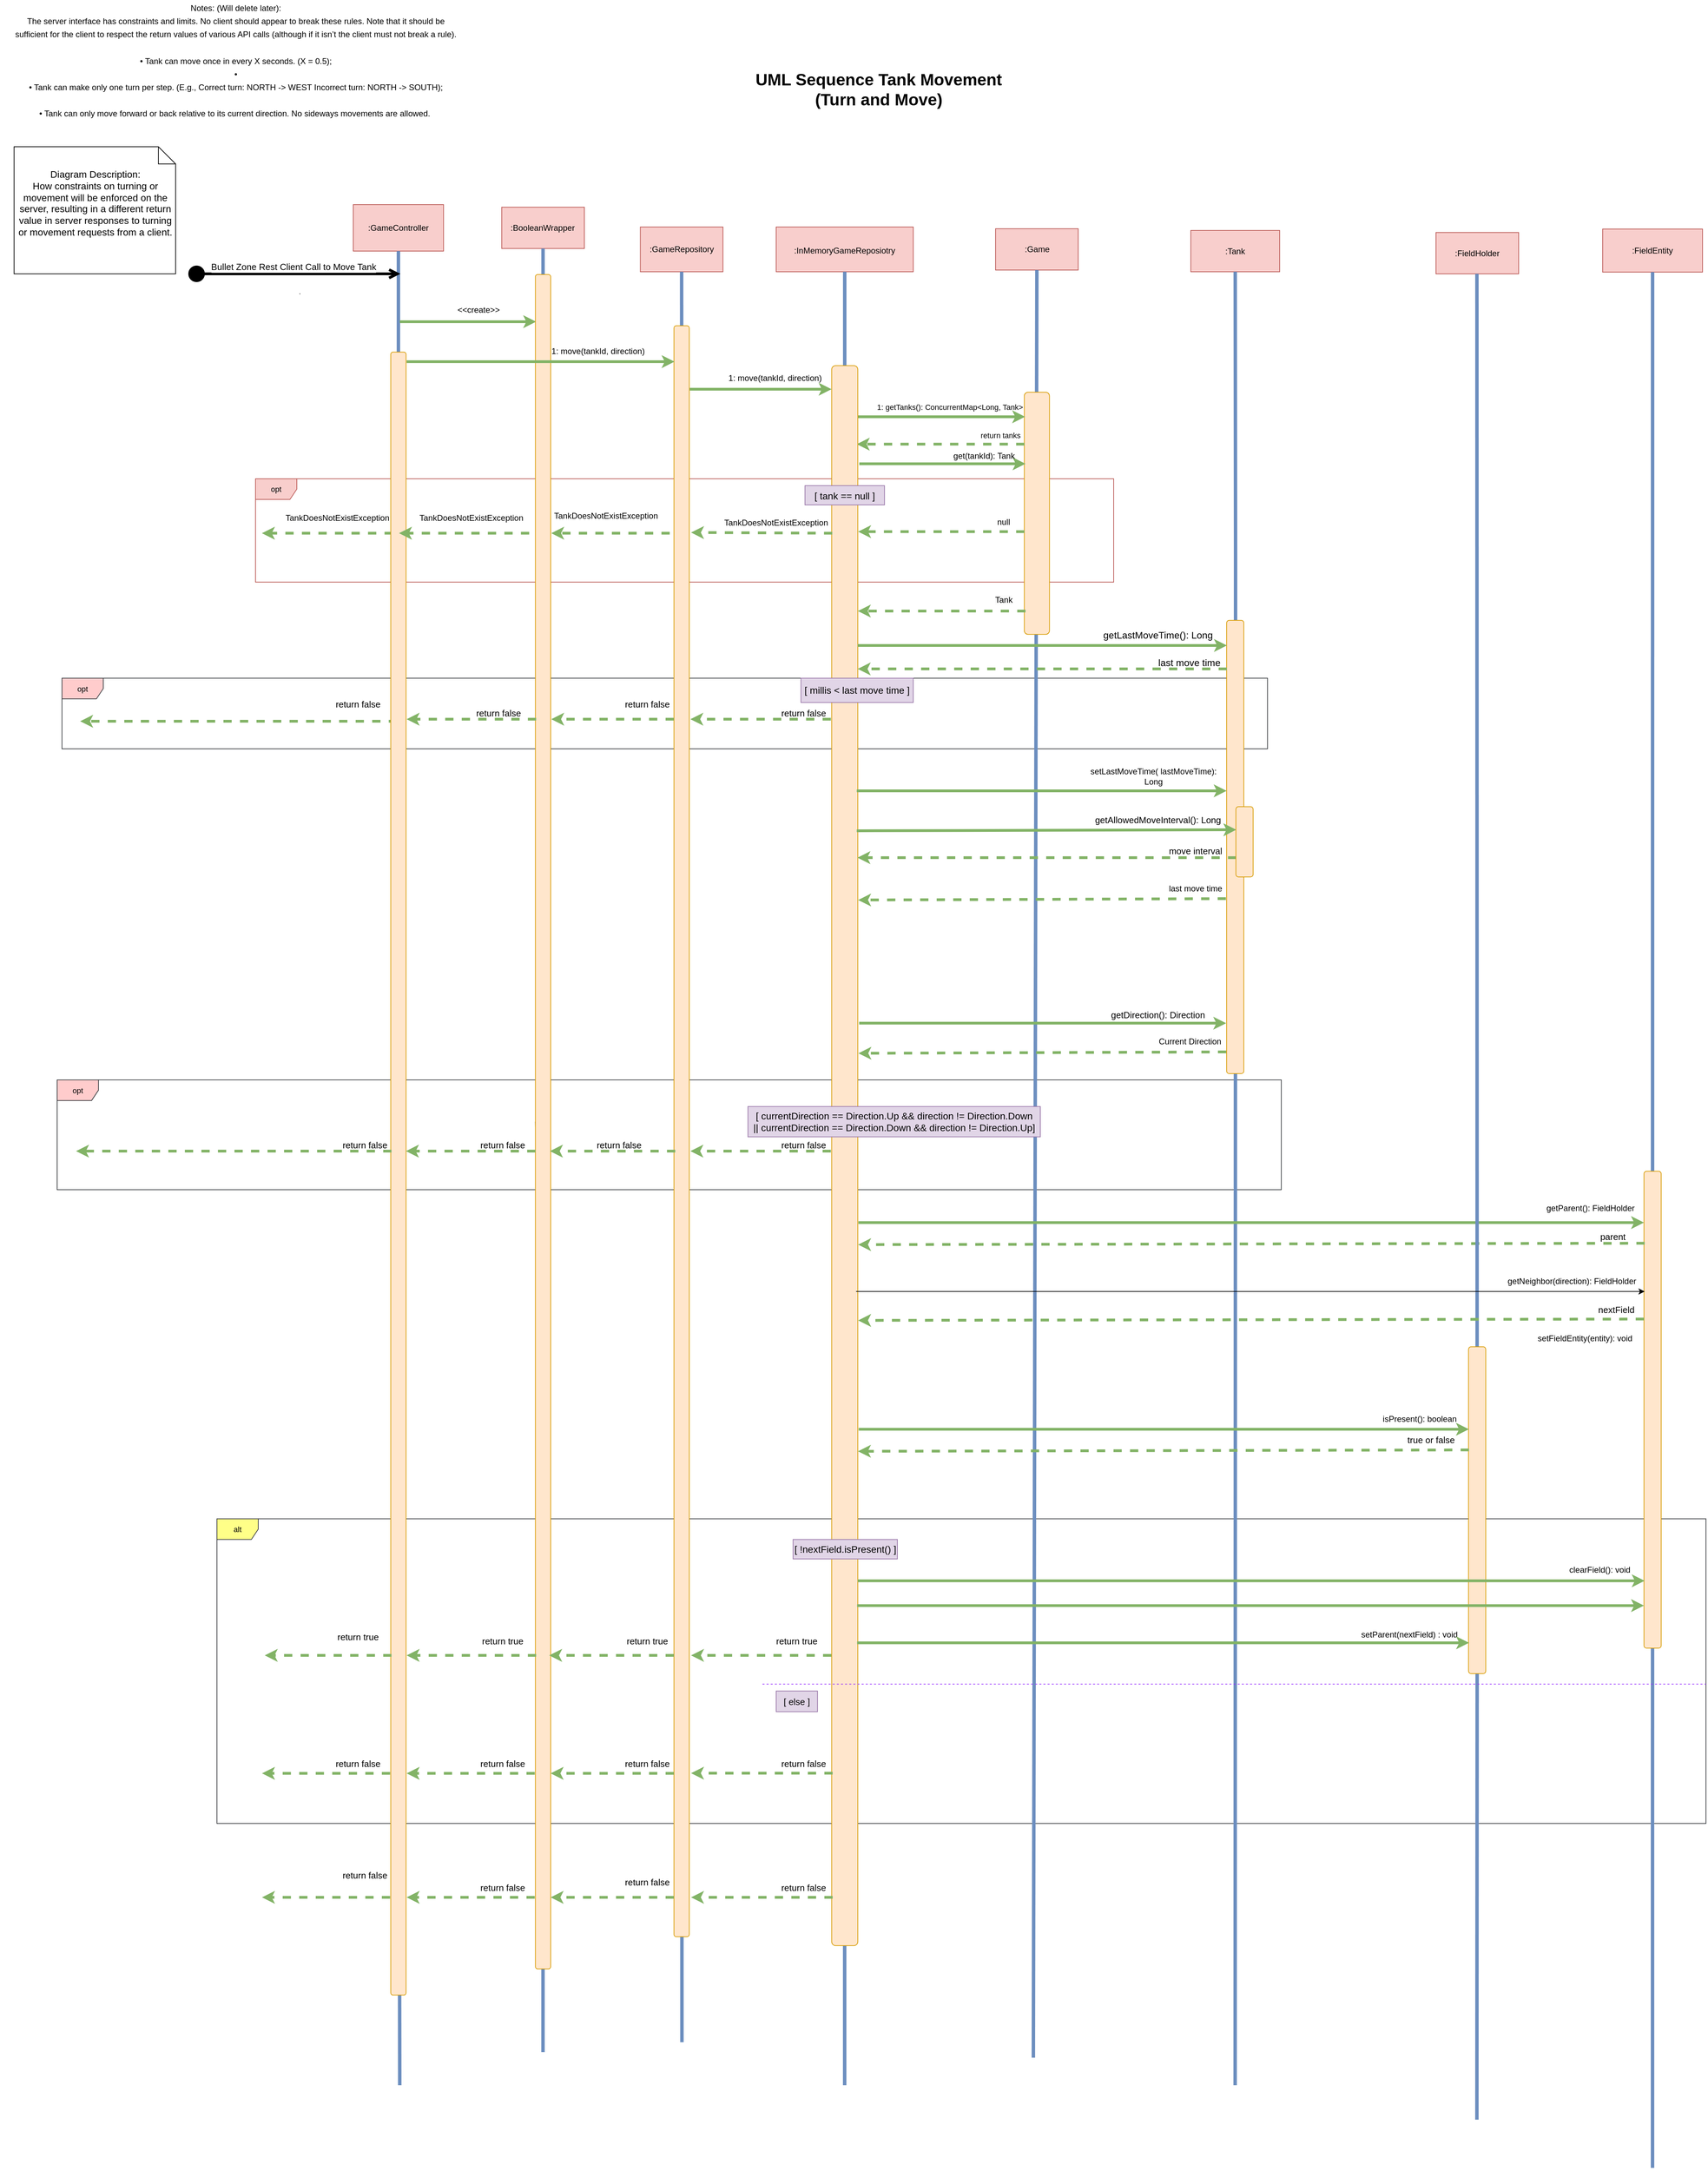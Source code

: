 <mxfile><diagram name="Page-1" id="1Usiaf7zGHjCZnDUcOyG"><mxGraphModel dx="4494" dy="2340" grid="0" gridSize="10" guides="1" tooltips="1" connect="1" arrows="1" fold="1" page="1" pageScale="1" pageWidth="850" pageHeight="1100" background="#ffffff" math="0" shadow="0"><root><mxCell id="0"/><mxCell id="1" parent="0"/><mxCell id="79" value="opt" style="shape=umlFrame;whiteSpace=wrap;html=1;fontSize=11;fillColor=#ffcccc;strokeColor=#36393d;" parent="1" vertex="1"><mxGeometry x="-1595" y="-112.5" width="1750.43" height="102.5" as="geometry"/></mxCell><mxCell id="171" value="opt" style="shape=umlFrame;whiteSpace=wrap;html=1;fontSize=11;fillColor=#ffcccc;strokeColor=#36393d;" parent="1" vertex="1"><mxGeometry x="-1602" y="470.58" width="1777.43" height="159.42" as="geometry"/></mxCell><mxCell id="105" value="alt" style="shape=umlFrame;whiteSpace=wrap;html=1;fontSize=11;fillColor=#ffff88;strokeColor=#36393d;" parent="1" vertex="1"><mxGeometry x="-1370" y="1107.75" width="2162.04" height="442.25" as="geometry"/></mxCell><mxCell id="49" value="opt" style="shape=umlFrame;whiteSpace=wrap;html=1;fontSize=11;fillColor=#f8cecc;strokeColor=#b85450;" parent="1" vertex="1"><mxGeometry x="-1314" y="-402" width="1246.04" height="150" as="geometry"/></mxCell><mxCell id="sNeLnAX5NPceHbYuXLr0-2" value="&lt;font style=&quot;font-size: 12px;&quot;&gt;:InMemoryGameReposiotry&lt;/font&gt;" style="rounded=0;whiteSpace=wrap;html=1;fontSize=16;fillColor=#f8cecc;strokeColor=#b85450;" parent="1" vertex="1"><mxGeometry x="-557.96" y="-767.5" width="199" height="65" as="geometry"/></mxCell><mxCell id="sNeLnAX5NPceHbYuXLr0-7" value="&lt;font style=&quot;font-size: 12px;&quot;&gt;Notes: (Will delete later):&lt;br&gt;The server interface has constraints and limits. No client should appear to break these rules. Note that it should be&lt;br&gt;sufficient for the client to respect the return values of various API calls (although if it isn’t the client must not break a rule).&lt;br&gt;&lt;br&gt;• Tank can move once in every X seconds. (X = 0.5);&lt;br&gt;•&lt;br&gt;• Tank can make only one turn per step. (E.g., Correct turn: NORTH -&amp;gt; WEST Incorrect turn: NORTH -&amp;gt; SOUTH);&lt;br&gt;&lt;br&gt;• Tank can only move forward or back relative to its current direction. No sideways movements are allowed.&amp;nbsp;&lt;br&gt;&lt;br&gt;&lt;br&gt;&lt;/font&gt;" style="text;html=1;strokeColor=none;fillColor=none;align=center;verticalAlign=middle;whiteSpace=wrap;rounded=0;fontSize=16;" parent="1" vertex="1"><mxGeometry x="-1684.07" y="-1094" width="683" height="205" as="geometry"/></mxCell><mxCell id="sNeLnAX5NPceHbYuXLr0-11" style="edgeStyle=none;curved=1;rounded=0;orthogonalLoop=1;jettySize=auto;html=1;exitX=0.5;exitY=0;exitDx=0;exitDy=0;fontSize=12;startSize=8;endSize=8;" parent="1" edge="1"><mxGeometry relative="1" as="geometry"><mxPoint x="-1528.57" y="-556" as="sourcePoint"/><mxPoint x="-1528.57" y="-556" as="targetPoint"/></mxGeometry></mxCell><mxCell id="sNeLnAX5NPceHbYuXLr0-19" value=":Game" style="rounded=0;whiteSpace=wrap;html=1;fontSize=12;fillColor=#f8cecc;strokeColor=#b85450;" parent="1" vertex="1"><mxGeometry x="-239.46" y="-765" width="120" height="60" as="geometry"/></mxCell><mxCell id="sNeLnAX5NPceHbYuXLr0-20" value="" style="endArrow=none;html=1;rounded=0;fontSize=12;startSize=8;endSize=8;curved=1;entryX=0.5;entryY=1;entryDx=0;entryDy=0;startArrow=none;fillColor=#dae8fc;strokeColor=#6c8ebf;strokeWidth=5;" parent="1" target="sNeLnAX5NPceHbYuXLr0-19" edge="1"><mxGeometry width="50" height="50" relative="1" as="geometry"><mxPoint x="-184.57" y="1890" as="sourcePoint"/><mxPoint x="239.54" y="-680.5" as="targetPoint"/></mxGeometry></mxCell><mxCell id="sNeLnAX5NPceHbYuXLr0-23" value="&lt;font style=&quot;font-size: 11px;&quot;&gt;1: getTanks():&amp;nbsp;&lt;/font&gt;&lt;span style=&quot;font-size: 11px;&quot;&gt;ConcurrentMap&amp;lt;Long, Tank&amp;gt;&lt;/span&gt;" style="text;html=1;strokeColor=none;fillColor=none;align=center;verticalAlign=middle;whiteSpace=wrap;rounded=0;fontSize=12;" parent="1" vertex="1"><mxGeometry x="-414.57" y="-520" width="218.61" height="28" as="geometry"/></mxCell><mxCell id="sNeLnAX5NPceHbYuXLr0-25" value=":Tank" style="rounded=0;whiteSpace=wrap;html=1;fontSize=12;fillColor=#f8cecc;strokeColor=#b85450;" parent="1" vertex="1"><mxGeometry x="44.04" y="-762.5" width="129" height="60" as="geometry"/></mxCell><mxCell id="sNeLnAX5NPceHbYuXLr0-26" value="&lt;font style=&quot;font-size: 14px;&quot;&gt;getLastMoveTime(): Long&lt;/font&gt;" style="text;html=1;strokeColor=none;fillColor=none;align=center;verticalAlign=middle;whiteSpace=wrap;rounded=0;fontSize=12;" parent="1" vertex="1"><mxGeometry x="-83.96" y="-190" width="161" height="30" as="geometry"/></mxCell><mxCell id="sNeLnAX5NPceHbYuXLr0-27" value="setLastMoveTime( lastMoveTime): Long" style="text;html=1;strokeColor=none;fillColor=none;align=center;verticalAlign=middle;whiteSpace=wrap;rounded=0;fontSize=12;" parent="1" vertex="1"><mxGeometry x="-102.96" y="7.5" width="186" height="45" as="geometry"/></mxCell><mxCell id="sNeLnAX5NPceHbYuXLr0-28" value="&lt;font style=&quot;font-size: 13px;&quot;&gt;getAllowedMoveInterval(): Long&lt;/font&gt;" style="text;html=1;strokeColor=none;fillColor=none;align=center;verticalAlign=middle;whiteSpace=wrap;rounded=0;fontSize=12;" parent="1" vertex="1"><mxGeometry x="-97.96" y="77.5" width="189" height="30" as="geometry"/></mxCell><mxCell id="sNeLnAX5NPceHbYuXLr0-31" value=":FieldEntity" style="rounded=0;whiteSpace=wrap;html=1;fontSize=12;fillColor=#f8cecc;strokeColor=#b85450;" parent="1" vertex="1"><mxGeometry x="642.04" y="-764.5" width="145" height="62.5" as="geometry"/></mxCell><mxCell id="sNeLnAX5NPceHbYuXLr0-32" value="getParent(): FieldHolder" style="text;html=1;strokeColor=none;fillColor=none;align=center;verticalAlign=middle;whiteSpace=wrap;rounded=0;fontSize=12;" parent="1" vertex="1"><mxGeometry x="552.04" y="640" width="145" height="33" as="geometry"/></mxCell><mxCell id="sNeLnAX5NPceHbYuXLr0-34" value=":FieldHolder" style="rounded=0;whiteSpace=wrap;html=1;fontSize=12;fillColor=#f8cecc;strokeColor=#b85450;" parent="1" vertex="1"><mxGeometry x="400.04" y="-759.5" width="120" height="60" as="geometry"/></mxCell><mxCell id="sNeLnAX5NPceHbYuXLr0-35" value="getNeighbor(direction): FieldHolder" style="text;html=1;strokeColor=none;fillColor=none;align=center;verticalAlign=middle;whiteSpace=wrap;rounded=0;fontSize=12;" parent="1" vertex="1"><mxGeometry x="502.04" y="747.75" width="191" height="30" as="geometry"/></mxCell><mxCell id="sNeLnAX5NPceHbYuXLr0-36" value="clearField(): void" style="text;html=1;strokeColor=none;fillColor=none;align=center;verticalAlign=middle;whiteSpace=wrap;rounded=0;fontSize=12;" parent="1" vertex="1"><mxGeometry x="582.04" y="1166.75" width="111.97" height="31" as="geometry"/></mxCell><mxCell id="sNeLnAX5NPceHbYuXLr0-37" value="isPresent(): boolean" style="text;html=1;strokeColor=none;fillColor=none;align=center;verticalAlign=middle;whiteSpace=wrap;rounded=0;fontSize=12;" parent="1" vertex="1"><mxGeometry x="311.79" y="947.75" width="129" height="30" as="geometry"/></mxCell><mxCell id="sNeLnAX5NPceHbYuXLr0-38" value="setFieldEntity(entity): void" style="text;html=1;strokeColor=none;fillColor=none;align=center;verticalAlign=middle;whiteSpace=wrap;rounded=0;fontSize=12;" parent="1" vertex="1"><mxGeometry x="540.04" y="827.5" width="153" height="36" as="geometry"/></mxCell><mxCell id="sNeLnAX5NPceHbYuXLr0-39" value="setParent(nextField) : void" style="text;html=1;strokeColor=none;fillColor=none;align=center;verticalAlign=middle;whiteSpace=wrap;rounded=0;fontSize=12;" parent="1" vertex="1"><mxGeometry x="282.04" y="1257.75" width="158.75" height="36" as="geometry"/></mxCell><mxCell id="sNeLnAX5NPceHbYuXLr0-42" value=":GameController" style="rounded=0;whiteSpace=wrap;html=1;fontSize=12;fillColor=#f8cecc;strokeColor=#b85450;" parent="1" vertex="1"><mxGeometry x="-1172" y="-800" width="131" height="67.5" as="geometry"/></mxCell><mxCell id="5" value=":GameRepository" style="rounded=0;whiteSpace=wrap;html=1;fillColor=#f8cecc;strokeColor=#b85450;" parent="1" vertex="1"><mxGeometry x="-755.27" y="-767.5" width="120" height="65" as="geometry"/></mxCell><mxCell id="7" value="1: move(tankId, direction)" style="text;html=1;strokeColor=none;fillColor=none;align=center;verticalAlign=middle;whiteSpace=wrap;rounded=0;fontSize=12;" parent="1" vertex="1"><mxGeometry x="-895.57" y="-602" width="159" height="30" as="geometry"/></mxCell><mxCell id="9" value="" style="endArrow=none;html=1;startArrow=none;entryX=0.5;entryY=1;entryDx=0;entryDy=0;fillColor=#dae8fc;strokeColor=#6c8ebf;strokeWidth=5;" parent="1" source="126" target="sNeLnAX5NPceHbYuXLr0-42" edge="1"><mxGeometry width="50" height="50" relative="1" as="geometry"><mxPoint x="-1104.57" y="1400" as="sourcePoint"/><mxPoint x="-1104.57" y="-700" as="targetPoint"/></mxGeometry></mxCell><mxCell id="11" value="" style="endArrow=none;html=1;entryX=0.5;entryY=1;entryDx=0;entryDy=0;startArrow=none;fillColor=#dae8fc;strokeColor=#6c8ebf;strokeWidth=5;" parent="1" target="5" edge="1"><mxGeometry width="50" height="50" relative="1" as="geometry"><mxPoint x="-694.84" y="1867.5" as="sourcePoint"/><mxPoint x="-695.27" y="-670.5" as="targetPoint"/></mxGeometry></mxCell><mxCell id="15" value=":BooleanWrapper" style="rounded=0;whiteSpace=wrap;html=1;fillColor=#f8cecc;strokeColor=#b85450;" parent="1" vertex="1"><mxGeometry x="-956.51" y="-796.25" width="120" height="60" as="geometry"/></mxCell><mxCell id="18" value="" style="endArrow=none;html=1;entryX=0.5;entryY=1;entryDx=0;entryDy=0;startArrow=none;fillColor=#dae8fc;strokeColor=#6c8ebf;strokeWidth=5;" parent="1" target="sNeLnAX5NPceHbYuXLr0-2" edge="1"><mxGeometry width="50" height="50" relative="1" as="geometry"><mxPoint x="-458.57" y="1930" as="sourcePoint"/><mxPoint x="-32.46" y="-687.5" as="targetPoint"/></mxGeometry></mxCell><mxCell id="19" value="" style="endArrow=none;html=1;exitX=0.55;exitY=0.75;exitDx=0;exitDy=0;exitPerimeter=0;" parent="1" edge="1"><mxGeometry width="50" height="50" relative="1" as="geometry"><mxPoint x="-1249.57" y="-671" as="sourcePoint"/><mxPoint x="-1249.57" y="-670" as="targetPoint"/></mxGeometry></mxCell><mxCell id="22" value="" style="endArrow=classic;html=1;fillColor=#d5e8d4;strokeColor=#82b366;strokeWidth=4;" parent="1" edge="1"><mxGeometry width="50" height="50" relative="1" as="geometry"><mxPoint x="-1104.57" y="-630" as="sourcePoint"/><mxPoint x="-906.57" y="-630" as="targetPoint"/></mxGeometry></mxCell><mxCell id="23" value="&amp;lt;&amp;lt;create&amp;gt;&amp;gt;" style="text;html=1;strokeColor=none;fillColor=none;align=center;verticalAlign=middle;whiteSpace=wrap;rounded=0;" parent="1" vertex="1"><mxGeometry x="-1020.07" y="-662" width="60" height="30" as="geometry"/></mxCell><mxCell id="24" value="" style="endArrow=none;html=1;entryX=0.5;entryY=1;entryDx=0;entryDy=0;startArrow=none;fillColor=#dae8fc;strokeColor=#6c8ebf;strokeWidth=5;" parent="1" target="15" edge="1"><mxGeometry width="50" height="50" relative="1" as="geometry"><mxPoint x="-896.57" y="1881.961" as="sourcePoint"/><mxPoint x="-871.5" y="-534" as="targetPoint"/></mxGeometry></mxCell><mxCell id="29" value="" style="rounded=1;whiteSpace=wrap;html=1;rotation=90;fillColor=#ffe6cc;strokeColor=#d79b00;" parent="1" vertex="1"><mxGeometry x="-355.17" y="-370.16" width="351.43" height="36.56" as="geometry"/></mxCell><mxCell id="36" value="" style="endArrow=classic;html=1;fontSize=11;fillColor=#d5e8d4;strokeColor=#82b366;strokeWidth=4;" parent="1" edge="1"><mxGeometry width="50" height="50" relative="1" as="geometry"><mxPoint x="-439.96" y="-492" as="sourcePoint"/><mxPoint x="-196.57" y="-492" as="targetPoint"/></mxGeometry></mxCell><mxCell id="37" value="" style="endArrow=classic;html=1;fontSize=11;dashed=1;fillColor=#d5e8d4;strokeColor=#82b366;strokeWidth=4;" parent="1" edge="1"><mxGeometry width="50" height="50" relative="1" as="geometry"><mxPoint x="-197.57" y="-452.25" as="sourcePoint"/><mxPoint x="-440.96" y="-452.25" as="targetPoint"/></mxGeometry></mxCell><mxCell id="39" value="" style="endArrow=classic;html=1;fontSize=11;fillColor=#d5e8d4;strokeColor=#82b366;strokeWidth=4;" parent="1" edge="1"><mxGeometry width="50" height="50" relative="1" as="geometry"><mxPoint x="-437.35" y="-423.75" as="sourcePoint"/><mxPoint x="-195.96" y="-423.75" as="targetPoint"/></mxGeometry></mxCell><mxCell id="40" value="get(tankId): Tank" style="text;html=1;strokeColor=none;fillColor=none;align=center;verticalAlign=middle;whiteSpace=wrap;rounded=0;fontSize=12;" parent="1" vertex="1"><mxGeometry x="-304.57" y="-450" width="97.61" height="30" as="geometry"/></mxCell><mxCell id="41" value="" style="endArrow=classic;html=1;fontSize=11;dashed=1;fillColor=#d5e8d4;strokeColor=#82b366;strokeWidth=4;" parent="1" edge="1"><mxGeometry width="50" height="50" relative="1" as="geometry"><mxPoint x="-195.96" y="-210" as="sourcePoint"/><mxPoint x="-439.35" y="-210" as="targetPoint"/></mxGeometry></mxCell><mxCell id="43" value="return tanks" style="text;html=1;strokeColor=none;fillColor=none;align=center;verticalAlign=middle;whiteSpace=wrap;rounded=0;fontSize=11;" parent="1" vertex="1"><mxGeometry x="-268.11" y="-480" width="72.15" height="30" as="geometry"/></mxCell><mxCell id="44" value="&lt;span style=&quot;color: rgb(0, 0, 0); font-family: Helvetica; font-size: 12px; font-style: normal; font-variant-ligatures: normal; font-variant-caps: normal; font-weight: 400; letter-spacing: normal; orphans: 2; text-align: center; text-indent: 0px; text-transform: none; widows: 2; word-spacing: 0px; -webkit-text-stroke-width: 0px; background-color: rgb(251, 251, 251); text-decoration-thickness: initial; text-decoration-style: initial; text-decoration-color: initial; float: none; display: inline !important;&quot;&gt;Tank&lt;/span&gt;" style="text;whiteSpace=wrap;html=1;fontSize=11;" parent="1" vertex="1"><mxGeometry x="-242.35" y="-240" width="36" height="20" as="geometry"/></mxCell><mxCell id="28" value="" style="rounded=1;whiteSpace=wrap;html=1;rotation=90;fillColor=#ffe6cc;strokeColor=#d79b00;" parent="1" vertex="1"><mxGeometry x="-1605.26" y="561.59" width="2293.64" height="37.93" as="geometry"/></mxCell><mxCell id="51" value="[ tank == null ]" style="text;strokeColor=#9673a6;fillColor=#e1d5e7;align=center;verticalAlign=top;spacingLeft=4;spacingRight=4;overflow=hidden;rotatable=0;points=[[0,0.5],[1,0.5]];portConstraint=eastwest;fontSize=14;fontStyle=0" parent="1" vertex="1"><mxGeometry x="-516.16" y="-392.04" width="115.44" height="28.04" as="geometry"/></mxCell><mxCell id="52" value="" style="endArrow=classic;html=1;fontSize=11;dashed=1;fillColor=#d5e8d4;strokeColor=#82b366;strokeWidth=4;" parent="1" edge="1"><mxGeometry width="50" height="50" relative="1" as="geometry"><mxPoint x="-197.57" y="-325.25" as="sourcePoint"/><mxPoint x="-438.96" y="-325.25" as="targetPoint"/></mxGeometry></mxCell><mxCell id="59" value="&lt;font style=&quot;font-size: 12px;&quot;&gt;TankDoesNotExistException&lt;/font&gt;" style="text;html=1;strokeColor=none;fillColor=none;align=center;verticalAlign=middle;whiteSpace=wrap;rounded=0;fontSize=20;" parent="1" vertex="1"><mxGeometry x="-637.96" y="-362" width="160" height="40" as="geometry"/></mxCell><mxCell id="60" value="&lt;div style=&quot;text-align: center;&quot;&gt;&lt;span style=&quot;background-color: initial; font-size: 12px;&quot;&gt;null&lt;/span&gt;&lt;/div&gt;" style="text;whiteSpace=wrap;html=1;fontSize=11;" parent="1" vertex="1"><mxGeometry x="-239.46" y="-353.27" width="36" height="20" as="geometry"/></mxCell><mxCell id="61" value="" style="endArrow=classic;html=1;fontSize=11;dashed=1;fillColor=#d5e8d4;strokeColor=#82b366;strokeWidth=4;" parent="1" edge="1"><mxGeometry width="50" height="50" relative="1" as="geometry"><mxPoint x="-476.57" y="-323" as="sourcePoint"/><mxPoint x="-681.57" y="-324" as="targetPoint"/></mxGeometry></mxCell><mxCell id="62" value="" style="endArrow=classic;html=1;fontSize=11;dashed=1;fillColor=#d5e8d4;strokeColor=#82b366;strokeWidth=4;" parent="1" edge="1"><mxGeometry width="50" height="50" relative="1" as="geometry"><mxPoint x="-712.57" y="-323" as="sourcePoint"/><mxPoint x="-884.57" y="-323" as="targetPoint"/></mxGeometry></mxCell><mxCell id="63" value="&lt;font style=&quot;font-size: 12px;&quot;&gt;TankDoesNotExistException&lt;/font&gt;" style="text;html=1;strokeColor=none;fillColor=none;align=center;verticalAlign=middle;whiteSpace=wrap;rounded=0;fontSize=20;" parent="1" vertex="1"><mxGeometry x="-884.57" y="-366.88" width="160" height="30" as="geometry"/></mxCell><mxCell id="64" value="&lt;font style=&quot;font-size: 12px;&quot;&gt;TankDoesNotExistException&lt;/font&gt;" style="text;html=1;strokeColor=none;fillColor=none;align=center;verticalAlign=middle;whiteSpace=wrap;rounded=0;fontSize=20;" parent="1" vertex="1"><mxGeometry x="-1274.57" y="-369.33" width="160" height="40" as="geometry"/></mxCell><mxCell id="65" value="" style="endArrow=classic;html=1;fontSize=11;dashed=1;fillColor=#d5e8d4;strokeColor=#82b366;strokeWidth=4;" parent="1" edge="1"><mxGeometry width="50" height="50" relative="1" as="geometry"><mxPoint x="-1114.64" y="-323" as="sourcePoint"/><mxPoint x="-1304.64" y="-323" as="targetPoint"/></mxGeometry></mxCell><mxCell id="66" value="" style="endArrow=none;html=1;fontSize=12;entryX=0.5;entryY=1;entryDx=0;entryDy=0;startArrow=none;fillColor=#dae8fc;strokeColor=#6c8ebf;strokeWidth=5;" parent="1" target="sNeLnAX5NPceHbYuXLr0-25" edge="1"><mxGeometry width="50" height="50" relative="1" as="geometry"><mxPoint x="108.43" y="1930" as="sourcePoint"/><mxPoint x="124.04" y="-651.5" as="targetPoint"/><Array as="points"><mxPoint x="109.04" y="-282.5"/></Array></mxGeometry></mxCell><mxCell id="67" value="" style="rounded=1;whiteSpace=wrap;html=1;fontSize=12;rotation=90;fillColor=#ffe6cc;strokeColor=#d79b00;" parent="1" vertex="1"><mxGeometry x="-220.49" y="120.03" width="658.05" height="25" as="geometry"/></mxCell><mxCell id="70" value="" style="endArrow=classic;html=1;fontSize=11;fillColor=#d5e8d4;strokeColor=#82b366;strokeWidth=4;" parent="1" edge="1"><mxGeometry width="50" height="50" relative="1" as="geometry"><mxPoint x="-440.96" y="51" as="sourcePoint"/><mxPoint x="96.04" y="51" as="targetPoint"/></mxGeometry></mxCell><mxCell id="78" value="" style="endArrow=classic;html=1;fontSize=11;fillColor=#d5e8d4;strokeColor=#82b366;strokeWidth=4;" parent="1" edge="1"><mxGeometry width="50" height="50" relative="1" as="geometry"><mxPoint x="-439.57" y="-160" as="sourcePoint"/><mxPoint x="96.43" y="-160" as="targetPoint"/></mxGeometry></mxCell><mxCell id="71" value="" style="endArrow=classic;html=1;fontSize=11;entryX=0.533;entryY=0.84;entryDx=0;entryDy=0;entryPerimeter=0;fillColor=#d5e8d4;strokeColor=#82b366;strokeWidth=4;" parent="1" edge="1"><mxGeometry width="50" height="50" relative="1" as="geometry"><mxPoint x="-440.96" y="109" as="sourcePoint"/><mxPoint x="110.04" y="107.489" as="targetPoint"/></mxGeometry></mxCell><mxCell id="72" value="" style="endArrow=classic;html=1;fontSize=11;dashed=1;fillColor=#d5e8d4;strokeColor=#82b366;strokeWidth=4;" parent="1" edge="1"><mxGeometry width="50" height="50" relative="1" as="geometry"><mxPoint x="110.04" y="148" as="sourcePoint"/><mxPoint x="-439.96" y="148" as="targetPoint"/></mxGeometry></mxCell><mxCell id="73" value="&lt;font style=&quot;font-size: 13px;&quot;&gt;move interval&lt;/font&gt;" style="text;html=1;strokeColor=none;fillColor=none;align=center;verticalAlign=middle;whiteSpace=wrap;rounded=0;fontSize=12;" parent="1" vertex="1"><mxGeometry x="11.04" y="123" width="80" height="30" as="geometry"/></mxCell><mxCell id="74" value="" style="endArrow=classic;html=1;fontSize=11;dashed=1;fillColor=#d5e8d4;strokeColor=#82b366;strokeWidth=4;" parent="1" edge="1"><mxGeometry width="50" height="50" relative="1" as="geometry"><mxPoint x="95.04" y="207.5" as="sourcePoint"/><mxPoint x="-438.96" y="209.5" as="targetPoint"/></mxGeometry></mxCell><mxCell id="75" value="" style="rounded=1;whiteSpace=wrap;html=1;fontSize=12;rotation=90;fillColor=#ffe6cc;strokeColor=#d79b00;" parent="1" vertex="1"><mxGeometry x="71.04" y="112.5" width="102" height="25" as="geometry"/></mxCell><mxCell id="76" value="last move time" style="text;html=1;strokeColor=none;fillColor=none;align=center;verticalAlign=middle;whiteSpace=wrap;rounded=0;fontSize=12;" parent="1" vertex="1"><mxGeometry x="11.04" y="177.5" width="80" height="30" as="geometry"/></mxCell><mxCell id="80" value="" style="endArrow=classic;html=1;fontSize=11;dashed=1;fillColor=#d5e8d4;strokeColor=#82b366;strokeWidth=4;" parent="1" edge="1"><mxGeometry width="50" height="50" relative="1" as="geometry"><mxPoint x="96.43" y="-126" as="sourcePoint"/><mxPoint x="-439.57" y="-126" as="targetPoint"/></mxGeometry></mxCell><mxCell id="81" value="&lt;font style=&quot;font-size: 14px;&quot;&gt;[ millis &amp;lt; last move time ]&lt;/font&gt;" style="text;html=1;strokeColor=#9673a6;fillColor=#e1d5e7;align=center;verticalAlign=middle;whiteSpace=wrap;rounded=0;fontSize=12;" parent="1" vertex="1"><mxGeometry x="-522.05" y="-112.5" width="163.09" height="35.25" as="geometry"/></mxCell><mxCell id="83" value="last move time" style="text;html=1;strokeColor=none;fillColor=none;align=center;verticalAlign=middle;whiteSpace=wrap;rounded=0;fontSize=14;" parent="1" vertex="1"><mxGeometry x="-17.9" y="-150" width="120" height="30" as="geometry"/></mxCell><mxCell id="87" value="" style="endArrow=none;html=1;fontSize=13;targetPerimeterSpacing=0;entryX=0.5;entryY=1;entryDx=0;entryDy=0;startArrow=none;fillColor=#dae8fc;strokeColor=#6c8ebf;strokeWidth=5;" parent="1" target="sNeLnAX5NPceHbYuXLr0-31" edge="1"><mxGeometry width="50" height="50" relative="1" as="geometry"><mxPoint x="714.43" y="2050" as="sourcePoint"/><mxPoint x="752.04" y="-655.5" as="targetPoint"/></mxGeometry></mxCell><mxCell id="91" value="" style="endArrow=classic;html=1;dashed=1;fontSize=13;sourcePerimeterSpacing=-11;targetPerimeterSpacing=0;fillColor=#d5e8d4;strokeColor=#82b366;strokeWidth=4;" parent="1" edge="1"><mxGeometry width="50" height="50" relative="1" as="geometry"><mxPoint x="-478.57" y="-53" as="sourcePoint"/><mxPoint x="-682.57" y="-53" as="targetPoint"/></mxGeometry></mxCell><mxCell id="92" value="" style="endArrow=classic;html=1;dashed=1;fontSize=13;sourcePerimeterSpacing=-11;targetPerimeterSpacing=0;fillColor=#d5e8d4;strokeColor=#82b366;strokeWidth=4;" parent="1" edge="1"><mxGeometry width="50" height="50" relative="1" as="geometry"><mxPoint x="-1108.57" y="-50" as="sourcePoint"/><mxPoint x="-1568.57" y="-50" as="targetPoint"/></mxGeometry></mxCell><mxCell id="93" value="&lt;font style=&quot;font-size: 13px;&quot;&gt;return false&lt;/font&gt;" style="text;html=1;strokeColor=none;fillColor=none;align=center;verticalAlign=middle;whiteSpace=wrap;rounded=0;fontSize=11;" parent="1" vertex="1"><mxGeometry x="-557.96" y="-77.25" width="80" height="30" as="geometry"/></mxCell><mxCell id="94" value="&lt;font style=&quot;font-size: 13px;&quot;&gt;return false&lt;/font&gt;" style="text;html=1;strokeColor=none;fillColor=none;align=center;verticalAlign=middle;whiteSpace=wrap;rounded=0;fontSize=11;" parent="1" vertex="1"><mxGeometry x="-1204.57" y="-90" width="80" height="30" as="geometry"/></mxCell><mxCell id="95" value="" style="endArrow=classic;html=1;fontSize=11;fillColor=#d5e8d4;strokeColor=#82b366;strokeWidth=4;" parent="1" edge="1"><mxGeometry width="50" height="50" relative="1" as="geometry"><mxPoint x="-438.57" y="677.75" as="sourcePoint"/><mxPoint x="702.04" y="677.75" as="targetPoint"/></mxGeometry></mxCell><mxCell id="96" value="" style="rounded=1;whiteSpace=wrap;html=1;fontSize=12;rotation=90;fillColor=#ffe6cc;strokeColor=#d79b00;" parent="1" vertex="1"><mxGeometry x="368.41" y="936.89" width="692.29" height="25" as="geometry"/></mxCell><mxCell id="99" value="" style="endArrow=classic;html=1;fontSize=11;dashed=1;fillColor=#d5e8d4;strokeColor=#82b366;strokeWidth=4;" parent="1" edge="1"><mxGeometry width="50" height="50" relative="1" as="geometry"><mxPoint x="703.04" y="707.75" as="sourcePoint"/><mxPoint x="-438.96" y="709.75" as="targetPoint"/></mxGeometry></mxCell><mxCell id="100" value="parent" style="text;html=1;strokeColor=none;fillColor=none;align=center;verticalAlign=middle;whiteSpace=wrap;rounded=0;fontSize=13;" parent="1" vertex="1"><mxGeometry x="617.04" y="687.75" width="80" height="20" as="geometry"/></mxCell><mxCell id="101" value="" style="endArrow=none;html=1;fontSize=13;targetPerimeterSpacing=0;entryX=0.5;entryY=1;entryDx=0;entryDy=0;startArrow=none;fillColor=#dae8fc;strokeColor=#6c8ebf;strokeWidth=5;" parent="1" source="102" edge="1"><mxGeometry width="50" height="50" relative="1" as="geometry"><mxPoint x="462.04" y="567.5" as="sourcePoint"/><mxPoint x="459.48" y="-699.5" as="targetPoint"/></mxGeometry></mxCell><mxCell id="103" value="" style="endArrow=none;html=1;fontSize=13;entryX=1;entryY=0.5;entryDx=0;entryDy=0;startArrow=none;fillColor=#dae8fc;strokeColor=#6c8ebf;strokeWidth=5;" parent="1" target="102" edge="1"><mxGeometry width="50" height="50" relative="1" as="geometry"><mxPoint x="459.43" y="1980" as="sourcePoint"/><mxPoint x="459.23" y="-559.5" as="targetPoint"/></mxGeometry></mxCell><mxCell id="102" value="" style="rounded=1;whiteSpace=wrap;html=1;fontSize=12;rotation=90;fillColor=#ffe6cc;strokeColor=#d79b00;" parent="1" vertex="1"><mxGeometry x="222.54" y="1082.75" width="474.5" height="25" as="geometry"/></mxCell><mxCell id="104" value="" style="endArrow=classic;html=1;fontSize=11;fillColor=#d5e8d4;strokeColor=#82b366;strokeWidth=4;" parent="1" edge="1"><mxGeometry width="50" height="50" relative="1" as="geometry"><mxPoint x="-438.21" y="977.75" as="sourcePoint"/><mxPoint x="447.79" y="977.75" as="targetPoint"/></mxGeometry></mxCell><mxCell id="106" value="&lt;font style=&quot;font-size: 14px;&quot;&gt;[ !nextField.isPresent() ]&lt;/font&gt;" style="text;html=1;strokeColor=#9673a6;fillColor=#e1d5e7;align=center;verticalAlign=middle;whiteSpace=wrap;rounded=0;fontSize=12;" parent="1" vertex="1"><mxGeometry x="-533.46" y="1137.75" width="151.46" height="28.25" as="geometry"/></mxCell><mxCell id="107" value="" style="endArrow=classic;html=1;fontSize=11;dashed=1;fillColor=#d5e8d4;strokeColor=#82b366;strokeWidth=4;" parent="1" edge="1"><mxGeometry width="50" height="50" relative="1" as="geometry"><mxPoint x="447.79" y="1007.75" as="sourcePoint"/><mxPoint x="-439.21" y="1009.75" as="targetPoint"/></mxGeometry></mxCell><mxCell id="110" value="" style="endArrow=classic;html=1;fontSize=11;" parent="1" edge="1"><mxGeometry width="50" height="50" relative="1" as="geometry"><mxPoint x="-441.96" y="777.75" as="sourcePoint"/><mxPoint x="703.04" y="777.75" as="targetPoint"/></mxGeometry></mxCell><mxCell id="111" value="" style="endArrow=classic;html=1;fontSize=11;dashed=1;fillColor=#d5e8d4;strokeColor=#82b366;strokeWidth=4;" parent="1" edge="1"><mxGeometry width="50" height="50" relative="1" as="geometry"><mxPoint x="702.04" y="817.75" as="sourcePoint"/><mxPoint x="-438.96" y="819.75" as="targetPoint"/></mxGeometry></mxCell><mxCell id="112" value="&lt;font style=&quot;font-size: 13px;&quot;&gt;nextField&lt;/font&gt;" style="text;html=1;strokeColor=none;fillColor=none;align=center;verticalAlign=middle;whiteSpace=wrap;rounded=0;fontSize=16;" parent="1" vertex="1"><mxGeometry x="622.04" y="787.75" width="80" height="30" as="geometry"/></mxCell><mxCell id="114" value="true or false" style="text;html=1;strokeColor=none;fillColor=none;align=center;verticalAlign=middle;whiteSpace=wrap;rounded=0;fontSize=13;" parent="1" vertex="1"><mxGeometry x="345.29" y="977.75" width="95.5" height="30" as="geometry"/></mxCell><mxCell id="115" value="" style="endArrow=none;html=1;fontSize=13;sourcePerimeterSpacing=-11;targetPerimeterSpacing=0;dashed=1;fillColor=#fff2cc;strokeColor=#9933FF;gradientColor=#ffd966;" parent="1" edge="1"><mxGeometry width="50" height="50" relative="1" as="geometry"><mxPoint x="-577.96" y="1347.75" as="sourcePoint"/><mxPoint x="792.04" y="1347.75" as="targetPoint"/></mxGeometry></mxCell><mxCell id="116" value="" style="endArrow=classic;html=1;fontSize=11;fillColor=#d5e8d4;strokeColor=#82b366;strokeWidth=4;" parent="1" edge="1"><mxGeometry width="50" height="50" relative="1" as="geometry"><mxPoint x="-439.46" y="1197.75" as="sourcePoint"/><mxPoint x="703.04" y="1197.75" as="targetPoint"/></mxGeometry></mxCell><mxCell id="117" value="" style="endArrow=classic;html=1;fontSize=11;fillColor=#d5e8d4;strokeColor=#82b366;strokeWidth=4;" parent="1" edge="1"><mxGeometry width="50" height="50" relative="1" as="geometry"><mxPoint x="-440.46" y="1233.75" as="sourcePoint"/><mxPoint x="702.04" y="1233.75" as="targetPoint"/></mxGeometry></mxCell><mxCell id="118" value="" style="endArrow=classic;html=1;fontSize=11;fillColor=#d5e8d4;strokeColor=#82b366;strokeWidth=4;" parent="1" edge="1"><mxGeometry width="50" height="50" relative="1" as="geometry"><mxPoint x="-440.46" y="1287.75" as="sourcePoint"/><mxPoint x="448.04" y="1287.75" as="targetPoint"/></mxGeometry></mxCell><mxCell id="119" value="[ else ]" style="text;html=1;strokeColor=#9673a6;fillColor=#e1d5e7;align=center;verticalAlign=middle;whiteSpace=wrap;rounded=0;fontSize=13;" parent="1" vertex="1"><mxGeometry x="-557.96" y="1357.75" width="60" height="30" as="geometry"/></mxCell><mxCell id="120" value="" style="endArrow=classic;html=1;fontSize=11;dashed=1;fillColor=#d5e8d4;strokeColor=#82b366;strokeWidth=4;" parent="1" edge="1"><mxGeometry width="50" height="50" relative="1" as="geometry"><mxPoint x="-477.96" y="1306" as="sourcePoint"/><mxPoint x="-681.57" y="1306" as="targetPoint"/></mxGeometry></mxCell><mxCell id="121" value="return true" style="text;html=1;strokeColor=none;fillColor=none;align=center;verticalAlign=middle;whiteSpace=wrap;rounded=0;fontSize=13;" parent="1" vertex="1"><mxGeometry x="-567.96" y="1270" width="80" height="30" as="geometry"/></mxCell><mxCell id="122" value="" style="endArrow=classic;html=1;fontSize=11;dashed=1;fillColor=#d5e8d4;strokeColor=#82b366;strokeWidth=4;" parent="1" edge="1"><mxGeometry width="50" height="50" relative="1" as="geometry"><mxPoint x="-476" y="1477" as="sourcePoint"/><mxPoint x="-681.57" y="1477" as="targetPoint"/></mxGeometry></mxCell><mxCell id="123" value="return false" style="text;html=1;strokeColor=none;fillColor=none;align=center;verticalAlign=middle;whiteSpace=wrap;rounded=0;fontSize=13;" parent="1" vertex="1"><mxGeometry x="-557.96" y="1447.75" width="80" height="30" as="geometry"/></mxCell><mxCell id="124" value="" style="endArrow=classic;html=1;fontSize=11;dashed=1;fillColor=#d5e8d4;strokeColor=#82b366;strokeWidth=4;" parent="1" edge="1"><mxGeometry width="50" height="50" relative="1" as="geometry"><mxPoint x="-476" y="1657.25" as="sourcePoint"/><mxPoint x="-681.57" y="1657.25" as="targetPoint"/></mxGeometry></mxCell><mxCell id="125" value="return false" style="text;html=1;strokeColor=none;fillColor=none;align=center;verticalAlign=middle;whiteSpace=wrap;rounded=0;fontSize=13;" parent="1" vertex="1"><mxGeometry x="-557.96" y="1627.75" width="80" height="30" as="geometry"/></mxCell><mxCell id="127" value="" style="endArrow=none;html=1;fillColor=#dae8fc;strokeColor=#6c8ebf;strokeWidth=5;" parent="1" target="126" edge="1"><mxGeometry width="50" height="50" relative="1" as="geometry"><mxPoint x="-1104.57" y="1930" as="sourcePoint"/><mxPoint x="-1104.57" y="-700" as="targetPoint"/></mxGeometry></mxCell><mxCell id="126" value="" style="rounded=1;whiteSpace=wrap;html=1;rotation=90;fillColor=#ffe6cc;strokeColor=#d79b00;" parent="1" vertex="1"><mxGeometry x="-2299" y="595.45" width="2385" height="22.25" as="geometry"/></mxCell><mxCell id="129" value="" style="endArrow=none;html=1;entryX=0.5;entryY=1;entryDx=0;entryDy=0;" parent="1" target="128" edge="1"><mxGeometry width="50" height="50" relative="1" as="geometry"><mxPoint x="-896.5" y="1280" as="sourcePoint"/><mxPoint x="-896.5" y="-602" as="targetPoint"/></mxGeometry></mxCell><mxCell id="128" value="" style="rounded=1;whiteSpace=wrap;html=1;rotation=90;fillColor=#ffe6cc;strokeColor=#d79b00;" parent="1" vertex="1"><mxGeometry x="-2126.31" y="520.15" width="2459.6" height="22.25" as="geometry"/></mxCell><mxCell id="130" value="" style="rounded=1;whiteSpace=wrap;html=1;rotation=90;fillColor=#ffe6cc;strokeColor=#d79b00;" parent="1" vertex="1"><mxGeometry x="-1864.57" y="533.98" width="2338.58" height="22.25" as="geometry"/></mxCell><mxCell id="133" value="" style="endArrow=classic;html=1;fontSize=11;dashed=1;fillColor=#d5e8d4;strokeColor=#82b366;strokeWidth=4;" parent="1" edge="1"><mxGeometry width="50" height="50" relative="1" as="geometry"><mxPoint x="-916.64" y="-323" as="sourcePoint"/><mxPoint x="-1105.64" y="-323" as="targetPoint"/></mxGeometry></mxCell><mxCell id="134" value="&lt;font style=&quot;font-size: 12px;&quot;&gt;TankDoesNotExistException&lt;/font&gt;" style="text;html=1;strokeColor=none;fillColor=none;align=center;verticalAlign=middle;whiteSpace=wrap;rounded=0;fontSize=20;" parent="1" vertex="1"><mxGeometry x="-1094.64" y="-370.16" width="189" height="42.67" as="geometry"/></mxCell><mxCell id="136" value="" style="endArrow=classic;html=1;dashed=1;fontSize=13;sourcePerimeterSpacing=-11;targetPerimeterSpacing=0;fillColor=#d5e8d4;strokeColor=#82b366;strokeWidth=4;" parent="1" edge="1"><mxGeometry width="50" height="50" relative="1" as="geometry"><mxPoint x="-706.57" y="-53" as="sourcePoint"/><mxPoint x="-884.57" y="-53" as="targetPoint"/></mxGeometry></mxCell><mxCell id="137" value="&lt;font style=&quot;font-size: 13px;&quot;&gt;return false&lt;/font&gt;" style="text;html=1;strokeColor=none;fillColor=none;align=center;verticalAlign=middle;whiteSpace=wrap;rounded=0;fontSize=11;" parent="1" vertex="1"><mxGeometry x="-784.57" y="-90" width="80" height="30" as="geometry"/></mxCell><mxCell id="138" value="" style="endArrow=classic;html=1;dashed=1;fontSize=13;sourcePerimeterSpacing=-11;targetPerimeterSpacing=0;fillColor=#d5e8d4;strokeColor=#82b366;strokeWidth=4;" parent="1" edge="1"><mxGeometry width="50" height="50" relative="1" as="geometry"><mxPoint x="-906.57" y="-53" as="sourcePoint"/><mxPoint x="-1094.57" y="-53" as="targetPoint"/></mxGeometry></mxCell><mxCell id="139" value="&lt;font style=&quot;font-size: 13px;&quot;&gt;return false&lt;/font&gt;" style="text;html=1;strokeColor=none;fillColor=none;align=center;verticalAlign=middle;whiteSpace=wrap;rounded=0;fontSize=11;" parent="1" vertex="1"><mxGeometry x="-1001.07" y="-77.25" width="80" height="30" as="geometry"/></mxCell><mxCell id="141" value="" style="endArrow=classic;html=1;fontSize=11;dashed=1;fillColor=#d5e8d4;strokeColor=#82b366;strokeWidth=4;" parent="1" edge="1"><mxGeometry width="50" height="50" relative="1" as="geometry"><mxPoint x="-706.57" y="1306" as="sourcePoint"/><mxPoint x="-887.57" y="1306" as="targetPoint"/></mxGeometry></mxCell><mxCell id="142" value="" style="endArrow=classic;html=1;fontSize=11;dashed=1;fillColor=#d5e8d4;strokeColor=#82b366;strokeWidth=4;" parent="1" edge="1"><mxGeometry width="50" height="50" relative="1" as="geometry"><mxPoint x="-706.57" y="1477.25" as="sourcePoint"/><mxPoint x="-885.5" y="1477.25" as="targetPoint"/></mxGeometry></mxCell><mxCell id="143" value="return true" style="text;html=1;strokeColor=none;fillColor=none;align=center;verticalAlign=middle;whiteSpace=wrap;rounded=0;fontSize=13;" parent="1" vertex="1"><mxGeometry x="-784.57" y="1270" width="80" height="30" as="geometry"/></mxCell><mxCell id="144" value="return false" style="text;html=1;strokeColor=none;fillColor=none;align=center;verticalAlign=middle;whiteSpace=wrap;rounded=0;fontSize=13;" parent="1" vertex="1"><mxGeometry x="-784.57" y="1447.75" width="80" height="30" as="geometry"/></mxCell><mxCell id="145" value="" style="endArrow=classic;html=1;fontSize=11;dashed=1;fillColor=#d5e8d4;strokeColor=#82b366;strokeWidth=4;" parent="1" edge="1"><mxGeometry width="50" height="50" relative="1" as="geometry"><mxPoint x="-908.57" y="1657.25" as="sourcePoint"/><mxPoint x="-1094.57" y="1657.25" as="targetPoint"/></mxGeometry></mxCell><mxCell id="146" value="" style="endArrow=classic;html=1;fontSize=11;dashed=1;fillColor=#d5e8d4;strokeColor=#82b366;strokeWidth=4;" parent="1" edge="1"><mxGeometry width="50" height="50" relative="1" as="geometry"><mxPoint x="-908.57" y="1477.25" as="sourcePoint"/><mxPoint x="-1094.57" y="1477.25" as="targetPoint"/></mxGeometry></mxCell><mxCell id="147" value="" style="endArrow=classic;html=1;fontSize=11;dashed=1;fillColor=#d5e8d4;strokeColor=#82b366;strokeWidth=4;" parent="1" edge="1"><mxGeometry width="50" height="50" relative="1" as="geometry"><mxPoint x="-906.57" y="1306" as="sourcePoint"/><mxPoint x="-1094.57" y="1306" as="targetPoint"/></mxGeometry></mxCell><mxCell id="148" value="return true" style="text;html=1;strokeColor=none;fillColor=none;align=center;verticalAlign=middle;whiteSpace=wrap;rounded=0;fontSize=13;" parent="1" vertex="1"><mxGeometry x="-994.57" y="1270" width="80" height="30" as="geometry"/></mxCell><mxCell id="149" value="" style="endArrow=classic;html=1;fontSize=11;dashed=1;fillColor=#d5e8d4;strokeColor=#82b366;strokeWidth=4;" parent="1" edge="1"><mxGeometry width="50" height="50" relative="1" as="geometry"><mxPoint x="-706.57" y="1657.25" as="sourcePoint"/><mxPoint x="-885.5" y="1657.25" as="targetPoint"/></mxGeometry></mxCell><mxCell id="150" value="return false" style="text;html=1;strokeColor=none;fillColor=none;align=center;verticalAlign=middle;whiteSpace=wrap;rounded=0;fontSize=13;" parent="1" vertex="1"><mxGeometry x="-784.57" y="1620" width="80" height="30" as="geometry"/></mxCell><mxCell id="151" value="return false" style="text;html=1;strokeColor=none;fillColor=none;align=center;verticalAlign=middle;whiteSpace=wrap;rounded=0;fontSize=13;" parent="1" vertex="1"><mxGeometry x="-994.57" y="1627.75" width="80" height="30" as="geometry"/></mxCell><mxCell id="153" value="" style="endArrow=classic;html=1;fontSize=11;dashed=1;fillColor=#d5e8d4;strokeColor=#82b366;strokeWidth=4;" parent="1" edge="1"><mxGeometry width="50" height="50" relative="1" as="geometry"><mxPoint x="-1116.57" y="1306" as="sourcePoint"/><mxPoint x="-1300.57" y="1306" as="targetPoint"/></mxGeometry></mxCell><mxCell id="154" value="" style="endArrow=classic;html=1;fontSize=11;dashed=1;fillColor=#d5e8d4;strokeColor=#82b366;strokeWidth=4;" parent="1" edge="1"><mxGeometry width="50" height="50" relative="1" as="geometry"><mxPoint x="-1118.57" y="1477.25" as="sourcePoint"/><mxPoint x="-1304.57" y="1477.25" as="targetPoint"/></mxGeometry></mxCell><mxCell id="155" value="" style="endArrow=classic;html=1;fontSize=11;dashed=1;fillColor=#d5e8d4;strokeColor=#82b366;strokeWidth=4;" parent="1" edge="1"><mxGeometry width="50" height="50" relative="1" as="geometry"><mxPoint x="-1118.57" y="1657.25" as="sourcePoint"/><mxPoint x="-1304.57" y="1657.25" as="targetPoint"/></mxGeometry></mxCell><mxCell id="156" value="return true" style="text;html=1;strokeColor=none;fillColor=none;align=center;verticalAlign=middle;whiteSpace=wrap;rounded=0;fontSize=13;" parent="1" vertex="1"><mxGeometry x="-1204.57" y="1263.75" width="80" height="30" as="geometry"/></mxCell><mxCell id="157" value="return false" style="text;html=1;strokeColor=none;fillColor=none;align=center;verticalAlign=middle;whiteSpace=wrap;rounded=0;fontSize=13;" parent="1" vertex="1"><mxGeometry x="-994.57" y="1447.75" width="80" height="30" as="geometry"/></mxCell><mxCell id="158" value="return false" style="text;html=1;strokeColor=none;fillColor=none;align=center;verticalAlign=middle;whiteSpace=wrap;rounded=0;fontSize=13;" parent="1" vertex="1"><mxGeometry x="-1204.57" y="1447.75" width="80" height="30" as="geometry"/></mxCell><mxCell id="159" value="return false" style="text;html=1;strokeColor=none;fillColor=none;align=center;verticalAlign=middle;whiteSpace=wrap;rounded=0;fontSize=13;" parent="1" vertex="1"><mxGeometry x="-1194.57" y="1610" width="80" height="30" as="geometry"/></mxCell><mxCell id="164" value="Bullet Zone Rest Client Call to Move Tank" style="html=1;verticalAlign=bottom;startArrow=circle;startFill=1;endArrow=open;startSize=6;endSize=8;fontSize=13;sourcePerimeterSpacing=-11;targetPerimeterSpacing=0;strokeWidth=4;" parent="1" edge="1"><mxGeometry width="80" relative="1" as="geometry"><mxPoint x="-1413.57" y="-699.5" as="sourcePoint"/><mxPoint x="-1103.57" y="-699.5" as="targetPoint"/></mxGeometry></mxCell><mxCell id="165" value="&lt;div style=&quot;text-align: center;&quot;&gt;&lt;span style=&quot;font-size: 14px; background-color: transparent; font-family: Calibri, sans-serif;&quot;&gt;Diagram Description:&lt;br&gt;How constraints on turning or movement will be enforced on the server, resulting in a different return value in server responses to turning or movement requests from a client.&lt;/span&gt;&lt;/div&gt;&lt;p style=&quot;border-color: var(--border-color); font-size: 14px;&quot;&gt;&lt;/p&gt;&lt;font style=&quot;border-color: var(--border-color); font-size: 14px;&quot;&gt;&lt;/font&gt;" style="shape=note2;boundedLbl=1;whiteSpace=wrap;html=1;size=25;verticalAlign=top;align=left;fontSize=13;" parent="1" vertex="1"><mxGeometry x="-1664.57" y="-884" width="234.57" height="184.5" as="geometry"/></mxCell><mxCell id="167" value="" style="endArrow=classic;html=1;fontSize=11;fillColor=#d5e8d4;strokeColor=#82b366;strokeWidth=4;" parent="1" edge="1"><mxGeometry width="50" height="50" relative="1" as="geometry"><mxPoint x="-437.57" y="388.29" as="sourcePoint"/><mxPoint x="95.43" y="388.29" as="targetPoint"/></mxGeometry></mxCell><mxCell id="168" value="&lt;span style=&quot;font-size: 13px;&quot;&gt;getDirection(): Direction&lt;/span&gt;" style="text;html=1;strokeColor=none;fillColor=none;align=center;verticalAlign=middle;whiteSpace=wrap;rounded=0;fontSize=12;" parent="1" vertex="1"><mxGeometry x="-97.96" y="360.76" width="189" height="30" as="geometry"/></mxCell><mxCell id="169" value="" style="endArrow=classic;html=1;fontSize=11;dashed=1;fillColor=#d5e8d4;strokeColor=#82b366;strokeWidth=4;" parent="1" edge="1"><mxGeometry width="50" height="50" relative="1" as="geometry"><mxPoint x="95.43" y="430.0" as="sourcePoint"/><mxPoint x="-438.57" y="432" as="targetPoint"/></mxGeometry></mxCell><mxCell id="170" value="Current Direction" style="text;html=1;strokeColor=none;fillColor=none;align=center;verticalAlign=middle;whiteSpace=wrap;rounded=0;fontSize=12;" parent="1" vertex="1"><mxGeometry x="-4.57" y="400.25" width="95.61" height="30" as="geometry"/></mxCell><mxCell id="173" value="&lt;span style=&quot;font-size: 14px;&quot;&gt;[ currentDirection == Direction.Up &amp;amp;&amp;amp; direction != Direction.Down &lt;br&gt;|| currentDirection == Direction.Down &amp;amp;&amp;amp; direction != Direction.Up]&lt;/span&gt;" style="text;html=1;strokeColor=#9673a6;fillColor=#e1d5e7;align=center;verticalAlign=middle;whiteSpace=wrap;rounded=0;fontSize=12;" parent="1" vertex="1"><mxGeometry x="-599" y="509.27" width="424.57" height="44" as="geometry"/></mxCell><mxCell id="177" value="" style="endArrow=classic;html=1;dashed=1;fontSize=13;sourcePerimeterSpacing=-11;targetPerimeterSpacing=0;fillColor=#d5e8d4;strokeColor=#82b366;strokeWidth=4;" parent="1" edge="1"><mxGeometry width="50" height="50" relative="1" as="geometry"><mxPoint x="-478.57" y="574" as="sourcePoint"/><mxPoint x="-682.57" y="574" as="targetPoint"/></mxGeometry></mxCell><mxCell id="178" value="&lt;font style=&quot;font-size: 13px;&quot;&gt;return false&lt;/font&gt;" style="text;html=1;strokeColor=none;fillColor=none;align=center;verticalAlign=middle;whiteSpace=wrap;rounded=0;fontSize=11;" parent="1" vertex="1"><mxGeometry x="-557.96" y="550" width="80" height="30" as="geometry"/></mxCell><mxCell id="179" value="" style="endArrow=classic;html=1;dashed=1;fontSize=13;sourcePerimeterSpacing=-11;targetPerimeterSpacing=0;fillColor=#d5e8d4;strokeColor=#82b366;strokeWidth=4;" parent="1" edge="1"><mxGeometry width="50" height="50" relative="1" as="geometry"><mxPoint x="-704.57" y="574" as="sourcePoint"/><mxPoint x="-886.5" y="574" as="targetPoint"/></mxGeometry></mxCell><mxCell id="180" value="&lt;font style=&quot;font-size: 13px;&quot;&gt;return false&lt;/font&gt;" style="text;html=1;strokeColor=none;fillColor=none;align=center;verticalAlign=middle;whiteSpace=wrap;rounded=0;fontSize=11;" parent="1" vertex="1"><mxGeometry x="-826.5" y="550" width="80" height="30" as="geometry"/></mxCell><mxCell id="181" value="" style="endArrow=classic;html=1;dashed=1;fontSize=13;sourcePerimeterSpacing=-11;targetPerimeterSpacing=0;fillColor=#d5e8d4;strokeColor=#82b366;strokeWidth=4;" parent="1" edge="1"><mxGeometry width="50" height="50" relative="1" as="geometry"><mxPoint x="-907.57" y="574" as="sourcePoint"/><mxPoint x="-1095.57" y="574" as="targetPoint"/></mxGeometry></mxCell><mxCell id="182" value="&lt;font style=&quot;font-size: 13px;&quot;&gt;return false&lt;/font&gt;" style="text;html=1;strokeColor=none;fillColor=none;align=center;verticalAlign=middle;whiteSpace=wrap;rounded=0;fontSize=11;" parent="1" vertex="1"><mxGeometry x="-994.57" y="550" width="80" height="30" as="geometry"/></mxCell><mxCell id="183" value="" style="endArrow=classic;html=1;dashed=1;fontSize=13;sourcePerimeterSpacing=-11;targetPerimeterSpacing=0;fillColor=#d5e8d4;strokeColor=#82b366;strokeWidth=4;" parent="1" edge="1"><mxGeometry width="50" height="50" relative="1" as="geometry"><mxPoint x="-1116.57" y="574" as="sourcePoint"/><mxPoint x="-1574.57" y="574" as="targetPoint"/></mxGeometry></mxCell><mxCell id="184" value="&lt;font style=&quot;font-size: 13px;&quot;&gt;return false&lt;/font&gt;" style="text;html=1;strokeColor=none;fillColor=none;align=center;verticalAlign=middle;whiteSpace=wrap;rounded=0;fontSize=11;" parent="1" vertex="1"><mxGeometry x="-1194.57" y="550" width="80" height="30" as="geometry"/></mxCell><mxCell id="190" value="1: move(tankId, direction)" style="text;html=1;strokeColor=none;fillColor=none;align=center;verticalAlign=middle;whiteSpace=wrap;rounded=0;fontSize=12;" parent="1" vertex="1"><mxGeometry x="-638.96" y="-563" width="159" height="30" as="geometry"/></mxCell><mxCell id="191" value="" style="endArrow=classic;html=1;fillColor=#d5e8d4;strokeColor=#82b366;strokeWidth=4;" parent="1" edge="1"><mxGeometry width="50" height="50" relative="1" as="geometry"><mxPoint x="-683.57" y="-532" as="sourcePoint"/><mxPoint x="-477.57" y="-532" as="targetPoint"/></mxGeometry></mxCell><mxCell id="12" value="" style="endArrow=classic;html=1;fillColor=#d5e8d4;strokeColor=#82b366;strokeWidth=4;" parent="1" edge="1"><mxGeometry width="50" height="50" relative="1" as="geometry"><mxPoint x="-1094.57" y="-572" as="sourcePoint"/><mxPoint x="-705.57" y="-572" as="targetPoint"/></mxGeometry></mxCell><mxCell id="192" value="&lt;h1&gt;UML Sequence Tank Movement (Turn and Move)&lt;/h1&gt;" style="text;html=1;strokeColor=none;fillColor=none;align=center;verticalAlign=middle;whiteSpace=wrap;rounded=0;" vertex="1" parent="1"><mxGeometry x="-613.89" y="-1015" width="410.43" height="95" as="geometry"/></mxCell></root></mxGraphModel></diagram></mxfile>